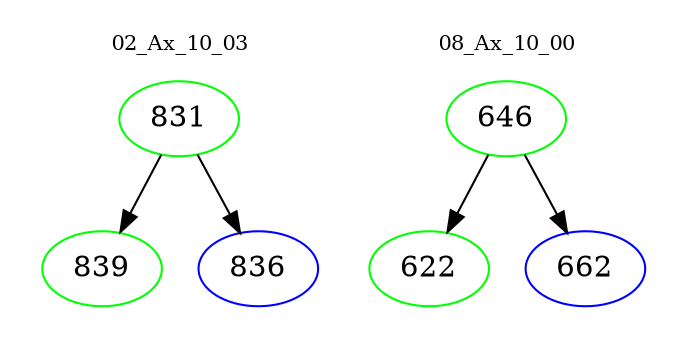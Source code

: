digraph{
subgraph cluster_0 {
color = white
label = "02_Ax_10_03";
fontsize=10;
T0_831 [label="831", color="green"]
T0_831 -> T0_839 [color="black"]
T0_839 [label="839", color="green"]
T0_831 -> T0_836 [color="black"]
T0_836 [label="836", color="blue"]
}
subgraph cluster_1 {
color = white
label = "08_Ax_10_00";
fontsize=10;
T1_646 [label="646", color="green"]
T1_646 -> T1_622 [color="black"]
T1_622 [label="622", color="green"]
T1_646 -> T1_662 [color="black"]
T1_662 [label="662", color="blue"]
}
}
